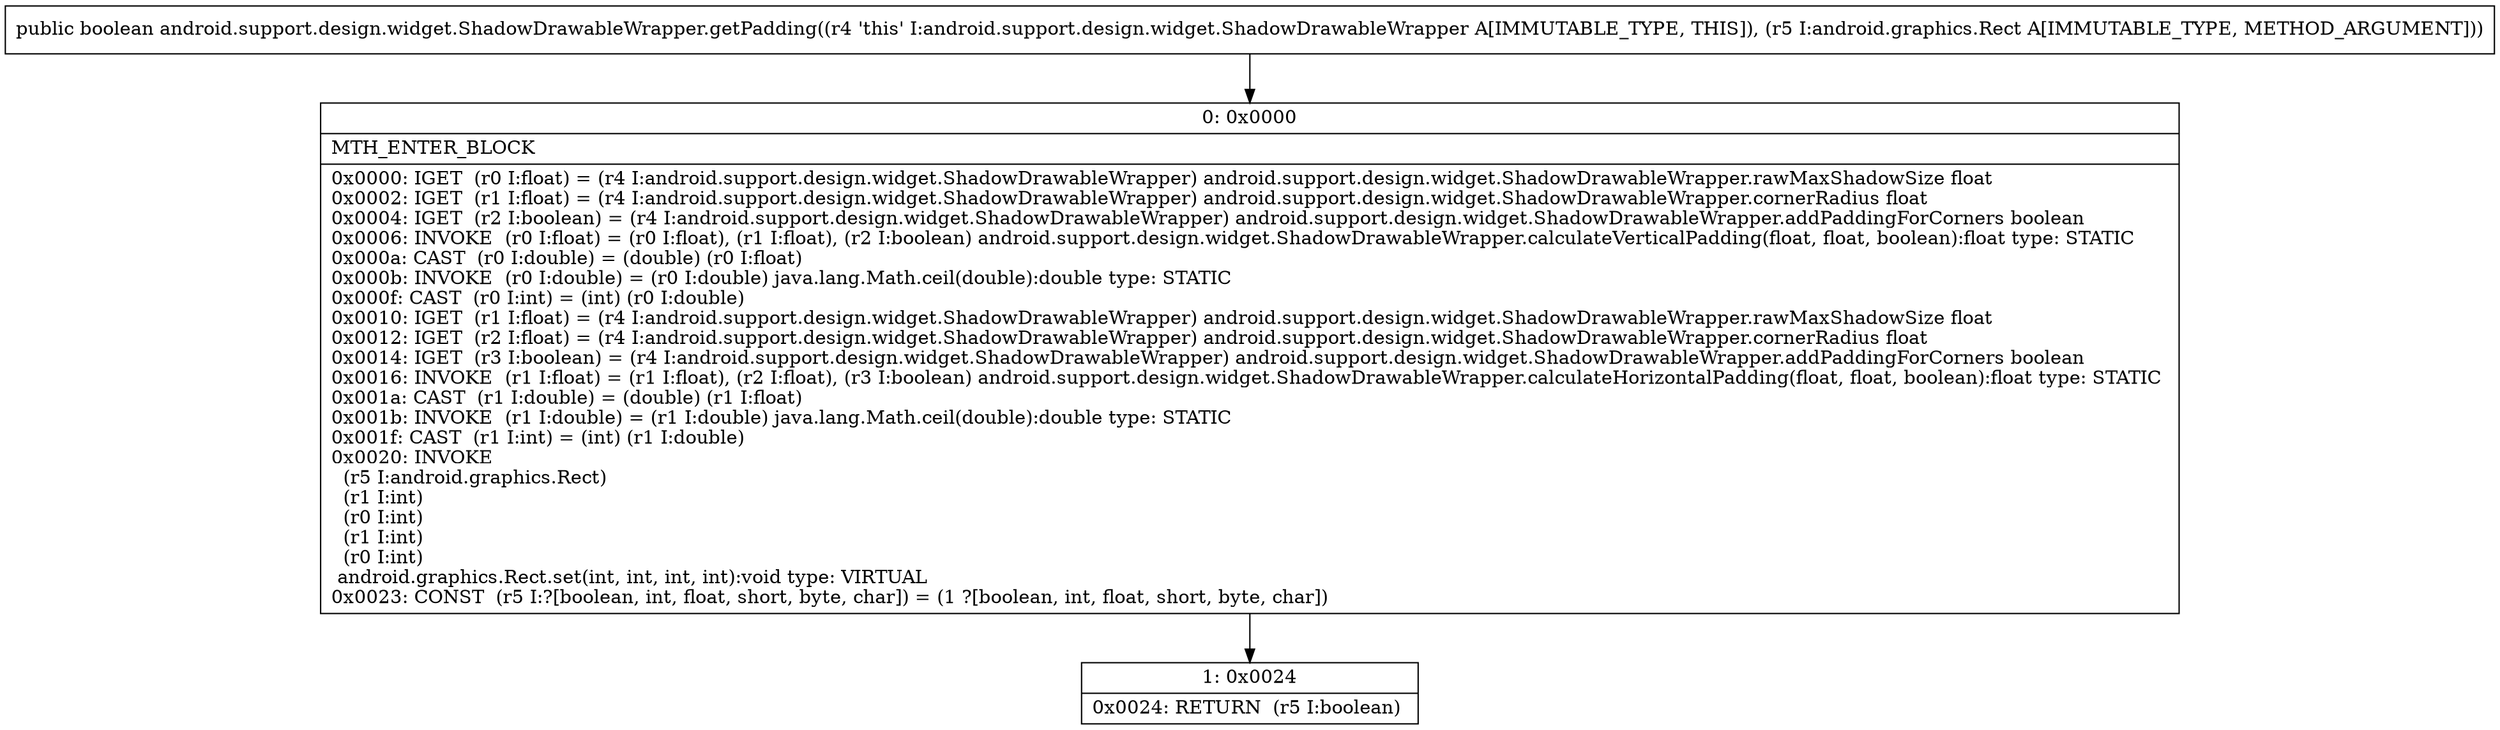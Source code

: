 digraph "CFG forandroid.support.design.widget.ShadowDrawableWrapper.getPadding(Landroid\/graphics\/Rect;)Z" {
Node_0 [shape=record,label="{0\:\ 0x0000|MTH_ENTER_BLOCK\l|0x0000: IGET  (r0 I:float) = (r4 I:android.support.design.widget.ShadowDrawableWrapper) android.support.design.widget.ShadowDrawableWrapper.rawMaxShadowSize float \l0x0002: IGET  (r1 I:float) = (r4 I:android.support.design.widget.ShadowDrawableWrapper) android.support.design.widget.ShadowDrawableWrapper.cornerRadius float \l0x0004: IGET  (r2 I:boolean) = (r4 I:android.support.design.widget.ShadowDrawableWrapper) android.support.design.widget.ShadowDrawableWrapper.addPaddingForCorners boolean \l0x0006: INVOKE  (r0 I:float) = (r0 I:float), (r1 I:float), (r2 I:boolean) android.support.design.widget.ShadowDrawableWrapper.calculateVerticalPadding(float, float, boolean):float type: STATIC \l0x000a: CAST  (r0 I:double) = (double) (r0 I:float) \l0x000b: INVOKE  (r0 I:double) = (r0 I:double) java.lang.Math.ceil(double):double type: STATIC \l0x000f: CAST  (r0 I:int) = (int) (r0 I:double) \l0x0010: IGET  (r1 I:float) = (r4 I:android.support.design.widget.ShadowDrawableWrapper) android.support.design.widget.ShadowDrawableWrapper.rawMaxShadowSize float \l0x0012: IGET  (r2 I:float) = (r4 I:android.support.design.widget.ShadowDrawableWrapper) android.support.design.widget.ShadowDrawableWrapper.cornerRadius float \l0x0014: IGET  (r3 I:boolean) = (r4 I:android.support.design.widget.ShadowDrawableWrapper) android.support.design.widget.ShadowDrawableWrapper.addPaddingForCorners boolean \l0x0016: INVOKE  (r1 I:float) = (r1 I:float), (r2 I:float), (r3 I:boolean) android.support.design.widget.ShadowDrawableWrapper.calculateHorizontalPadding(float, float, boolean):float type: STATIC \l0x001a: CAST  (r1 I:double) = (double) (r1 I:float) \l0x001b: INVOKE  (r1 I:double) = (r1 I:double) java.lang.Math.ceil(double):double type: STATIC \l0x001f: CAST  (r1 I:int) = (int) (r1 I:double) \l0x0020: INVOKE  \l  (r5 I:android.graphics.Rect)\l  (r1 I:int)\l  (r0 I:int)\l  (r1 I:int)\l  (r0 I:int)\l android.graphics.Rect.set(int, int, int, int):void type: VIRTUAL \l0x0023: CONST  (r5 I:?[boolean, int, float, short, byte, char]) = (1 ?[boolean, int, float, short, byte, char]) \l}"];
Node_1 [shape=record,label="{1\:\ 0x0024|0x0024: RETURN  (r5 I:boolean) \l}"];
MethodNode[shape=record,label="{public boolean android.support.design.widget.ShadowDrawableWrapper.getPadding((r4 'this' I:android.support.design.widget.ShadowDrawableWrapper A[IMMUTABLE_TYPE, THIS]), (r5 I:android.graphics.Rect A[IMMUTABLE_TYPE, METHOD_ARGUMENT])) }"];
MethodNode -> Node_0;
Node_0 -> Node_1;
}

